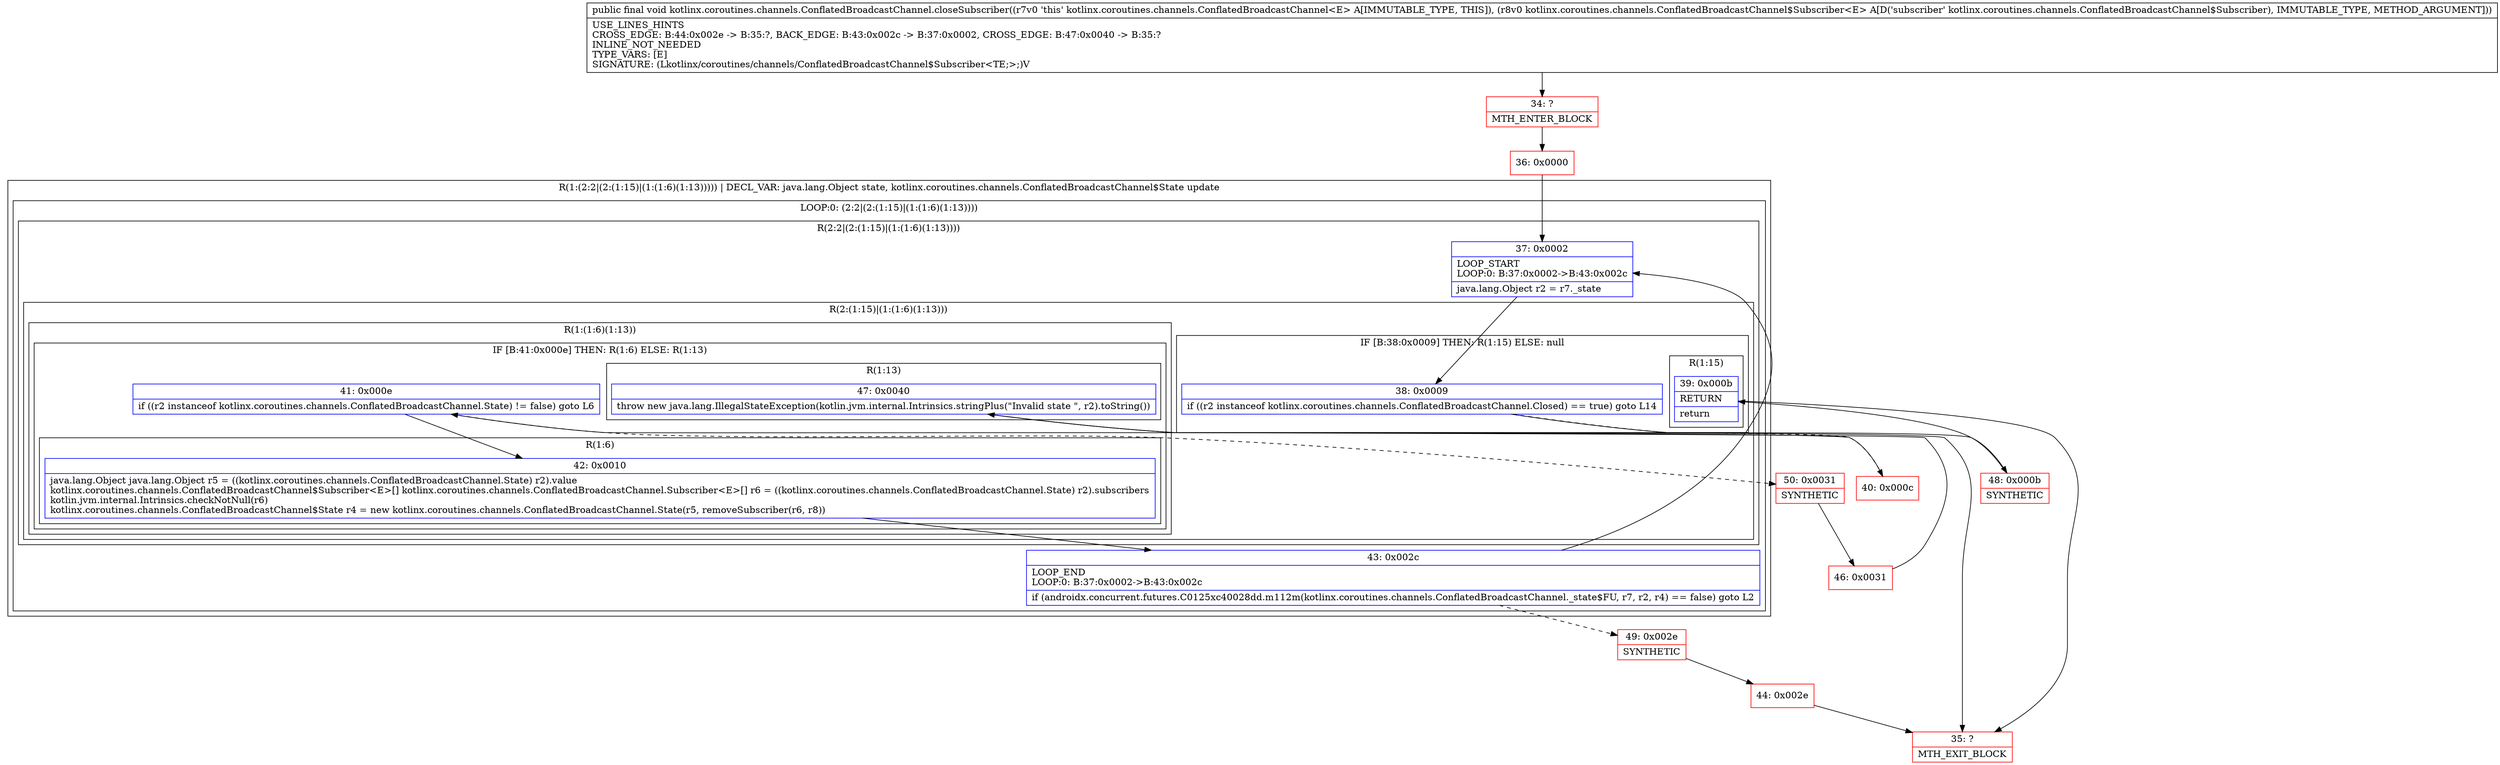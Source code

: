 digraph "CFG forkotlinx.coroutines.channels.ConflatedBroadcastChannel.closeSubscriber(Lkotlinx\/coroutines\/channels\/ConflatedBroadcastChannel$Subscriber;)V" {
subgraph cluster_Region_1963477498 {
label = "R(1:(2:2|(2:(1:15)|(1:(1:6)(1:13))))) | DECL_VAR: java.lang.Object state, kotlinx.coroutines.channels.ConflatedBroadcastChannel$State update\l";
node [shape=record,color=blue];
subgraph cluster_LoopRegion_2091425982 {
label = "LOOP:0: (2:2|(2:(1:15)|(1:(1:6)(1:13))))";
node [shape=record,color=blue];
Node_43 [shape=record,label="{43\:\ 0x002c|LOOP_END\lLOOP:0: B:37:0x0002\-\>B:43:0x002c\l|if (androidx.concurrent.futures.C0125xc40028dd.m112m(kotlinx.coroutines.channels.ConflatedBroadcastChannel._state$FU, r7, r2, r4) == false) goto L2\l}"];
subgraph cluster_Region_1485721448 {
label = "R(2:2|(2:(1:15)|(1:(1:6)(1:13))))";
node [shape=record,color=blue];
Node_37 [shape=record,label="{37\:\ 0x0002|LOOP_START\lLOOP:0: B:37:0x0002\-\>B:43:0x002c\l|java.lang.Object r2 = r7._state\l}"];
subgraph cluster_Region_803617608 {
label = "R(2:(1:15)|(1:(1:6)(1:13)))";
node [shape=record,color=blue];
subgraph cluster_IfRegion_359275395 {
label = "IF [B:38:0x0009] THEN: R(1:15) ELSE: null";
node [shape=record,color=blue];
Node_38 [shape=record,label="{38\:\ 0x0009|if ((r2 instanceof kotlinx.coroutines.channels.ConflatedBroadcastChannel.Closed) == true) goto L14\l}"];
subgraph cluster_Region_1793523982 {
label = "R(1:15)";
node [shape=record,color=blue];
Node_39 [shape=record,label="{39\:\ 0x000b|RETURN\l|return\l}"];
}
}
subgraph cluster_Region_805957199 {
label = "R(1:(1:6)(1:13))";
node [shape=record,color=blue];
subgraph cluster_IfRegion_114171189 {
label = "IF [B:41:0x000e] THEN: R(1:6) ELSE: R(1:13)";
node [shape=record,color=blue];
Node_41 [shape=record,label="{41\:\ 0x000e|if ((r2 instanceof kotlinx.coroutines.channels.ConflatedBroadcastChannel.State) != false) goto L6\l}"];
subgraph cluster_Region_747759499 {
label = "R(1:6)";
node [shape=record,color=blue];
Node_42 [shape=record,label="{42\:\ 0x0010|java.lang.Object java.lang.Object r5 = ((kotlinx.coroutines.channels.ConflatedBroadcastChannel.State) r2).value\lkotlinx.coroutines.channels.ConflatedBroadcastChannel$Subscriber\<E\>[] kotlinx.coroutines.channels.ConflatedBroadcastChannel.Subscriber\<E\>[] r6 = ((kotlinx.coroutines.channels.ConflatedBroadcastChannel.State) r2).subscribers\lkotlin.jvm.internal.Intrinsics.checkNotNull(r6)\lkotlinx.coroutines.channels.ConflatedBroadcastChannel$State r4 = new kotlinx.coroutines.channels.ConflatedBroadcastChannel.State(r5, removeSubscriber(r6, r8))\l}"];
}
subgraph cluster_Region_352653303 {
label = "R(1:13)";
node [shape=record,color=blue];
Node_47 [shape=record,label="{47\:\ 0x0040|throw new java.lang.IllegalStateException(kotlin.jvm.internal.Intrinsics.stringPlus(\"Invalid state \", r2).toString())\l}"];
}
}
}
}
}
}
}
Node_34 [shape=record,color=red,label="{34\:\ ?|MTH_ENTER_BLOCK\l}"];
Node_36 [shape=record,color=red,label="{36\:\ 0x0000}"];
Node_40 [shape=record,color=red,label="{40\:\ 0x000c}"];
Node_49 [shape=record,color=red,label="{49\:\ 0x002e|SYNTHETIC\l}"];
Node_44 [shape=record,color=red,label="{44\:\ 0x002e}"];
Node_35 [shape=record,color=red,label="{35\:\ ?|MTH_EXIT_BLOCK\l}"];
Node_50 [shape=record,color=red,label="{50\:\ 0x0031|SYNTHETIC\l}"];
Node_46 [shape=record,color=red,label="{46\:\ 0x0031}"];
Node_48 [shape=record,color=red,label="{48\:\ 0x000b|SYNTHETIC\l}"];
MethodNode[shape=record,label="{public final void kotlinx.coroutines.channels.ConflatedBroadcastChannel.closeSubscriber((r7v0 'this' kotlinx.coroutines.channels.ConflatedBroadcastChannel\<E\> A[IMMUTABLE_TYPE, THIS]), (r8v0 kotlinx.coroutines.channels.ConflatedBroadcastChannel$Subscriber\<E\> A[D('subscriber' kotlinx.coroutines.channels.ConflatedBroadcastChannel$Subscriber), IMMUTABLE_TYPE, METHOD_ARGUMENT]))  | USE_LINES_HINTS\lCROSS_EDGE: B:44:0x002e \-\> B:35:?, BACK_EDGE: B:43:0x002c \-\> B:37:0x0002, CROSS_EDGE: B:47:0x0040 \-\> B:35:?\lINLINE_NOT_NEEDED\lTYPE_VARS: [E]\lSIGNATURE: (Lkotlinx\/coroutines\/channels\/ConflatedBroadcastChannel$Subscriber\<TE;\>;)V\l}"];
MethodNode -> Node_34;Node_43 -> Node_37;
Node_43 -> Node_49[style=dashed];
Node_37 -> Node_38;
Node_38 -> Node_40[style=dashed];
Node_38 -> Node_48;
Node_39 -> Node_35;
Node_41 -> Node_42;
Node_41 -> Node_50[style=dashed];
Node_42 -> Node_43;
Node_47 -> Node_35;
Node_34 -> Node_36;
Node_36 -> Node_37;
Node_40 -> Node_41;
Node_49 -> Node_44;
Node_44 -> Node_35;
Node_50 -> Node_46;
Node_46 -> Node_47;
Node_48 -> Node_39;
}

